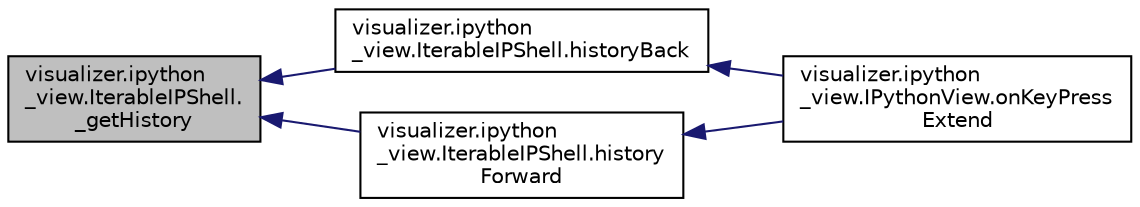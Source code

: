 digraph "visualizer.ipython_view.IterableIPShell._getHistory"
{
  edge [fontname="Helvetica",fontsize="10",labelfontname="Helvetica",labelfontsize="10"];
  node [fontname="Helvetica",fontsize="10",shape=record];
  rankdir="LR";
  Node1 [label="visualizer.ipython\l_view.IterableIPShell.\l_getHistory",height=0.2,width=0.4,color="black", fillcolor="grey75", style="filled", fontcolor="black"];
  Node1 -> Node2 [dir="back",color="midnightblue",fontsize="10",style="solid"];
  Node2 [label="visualizer.ipython\l_view.IterableIPShell.historyBack",height=0.2,width=0.4,color="black", fillcolor="white", style="filled",URL="$d9/d2f/classvisualizer_1_1ipython__view_1_1IterableIPShell.html#a708ac9d5b786b5030e34c33f89c40b39",tooltip="Provides one history command back. "];
  Node2 -> Node3 [dir="back",color="midnightblue",fontsize="10",style="solid"];
  Node3 [label="visualizer.ipython\l_view.IPythonView.onKeyPress\lExtend",height=0.2,width=0.4,color="black", fillcolor="white", style="filled",URL="$d1/dcb/classvisualizer_1_1ipython__view_1_1IPythonView.html#a0f261fe53c5813480f2fb71b9236f380",tooltip="Key press callback with plenty of shell goodness, like history, autocompletions, etc. "];
  Node1 -> Node4 [dir="back",color="midnightblue",fontsize="10",style="solid"];
  Node4 [label="visualizer.ipython\l_view.IterableIPShell.history\lForward",height=0.2,width=0.4,color="black", fillcolor="white", style="filled",URL="$d9/d2f/classvisualizer_1_1ipython__view_1_1IterableIPShell.html#ab9b3ab4f2615c08045eff31e2b18d88d",tooltip="Provides one history command forward. "];
  Node4 -> Node3 [dir="back",color="midnightblue",fontsize="10",style="solid"];
}
